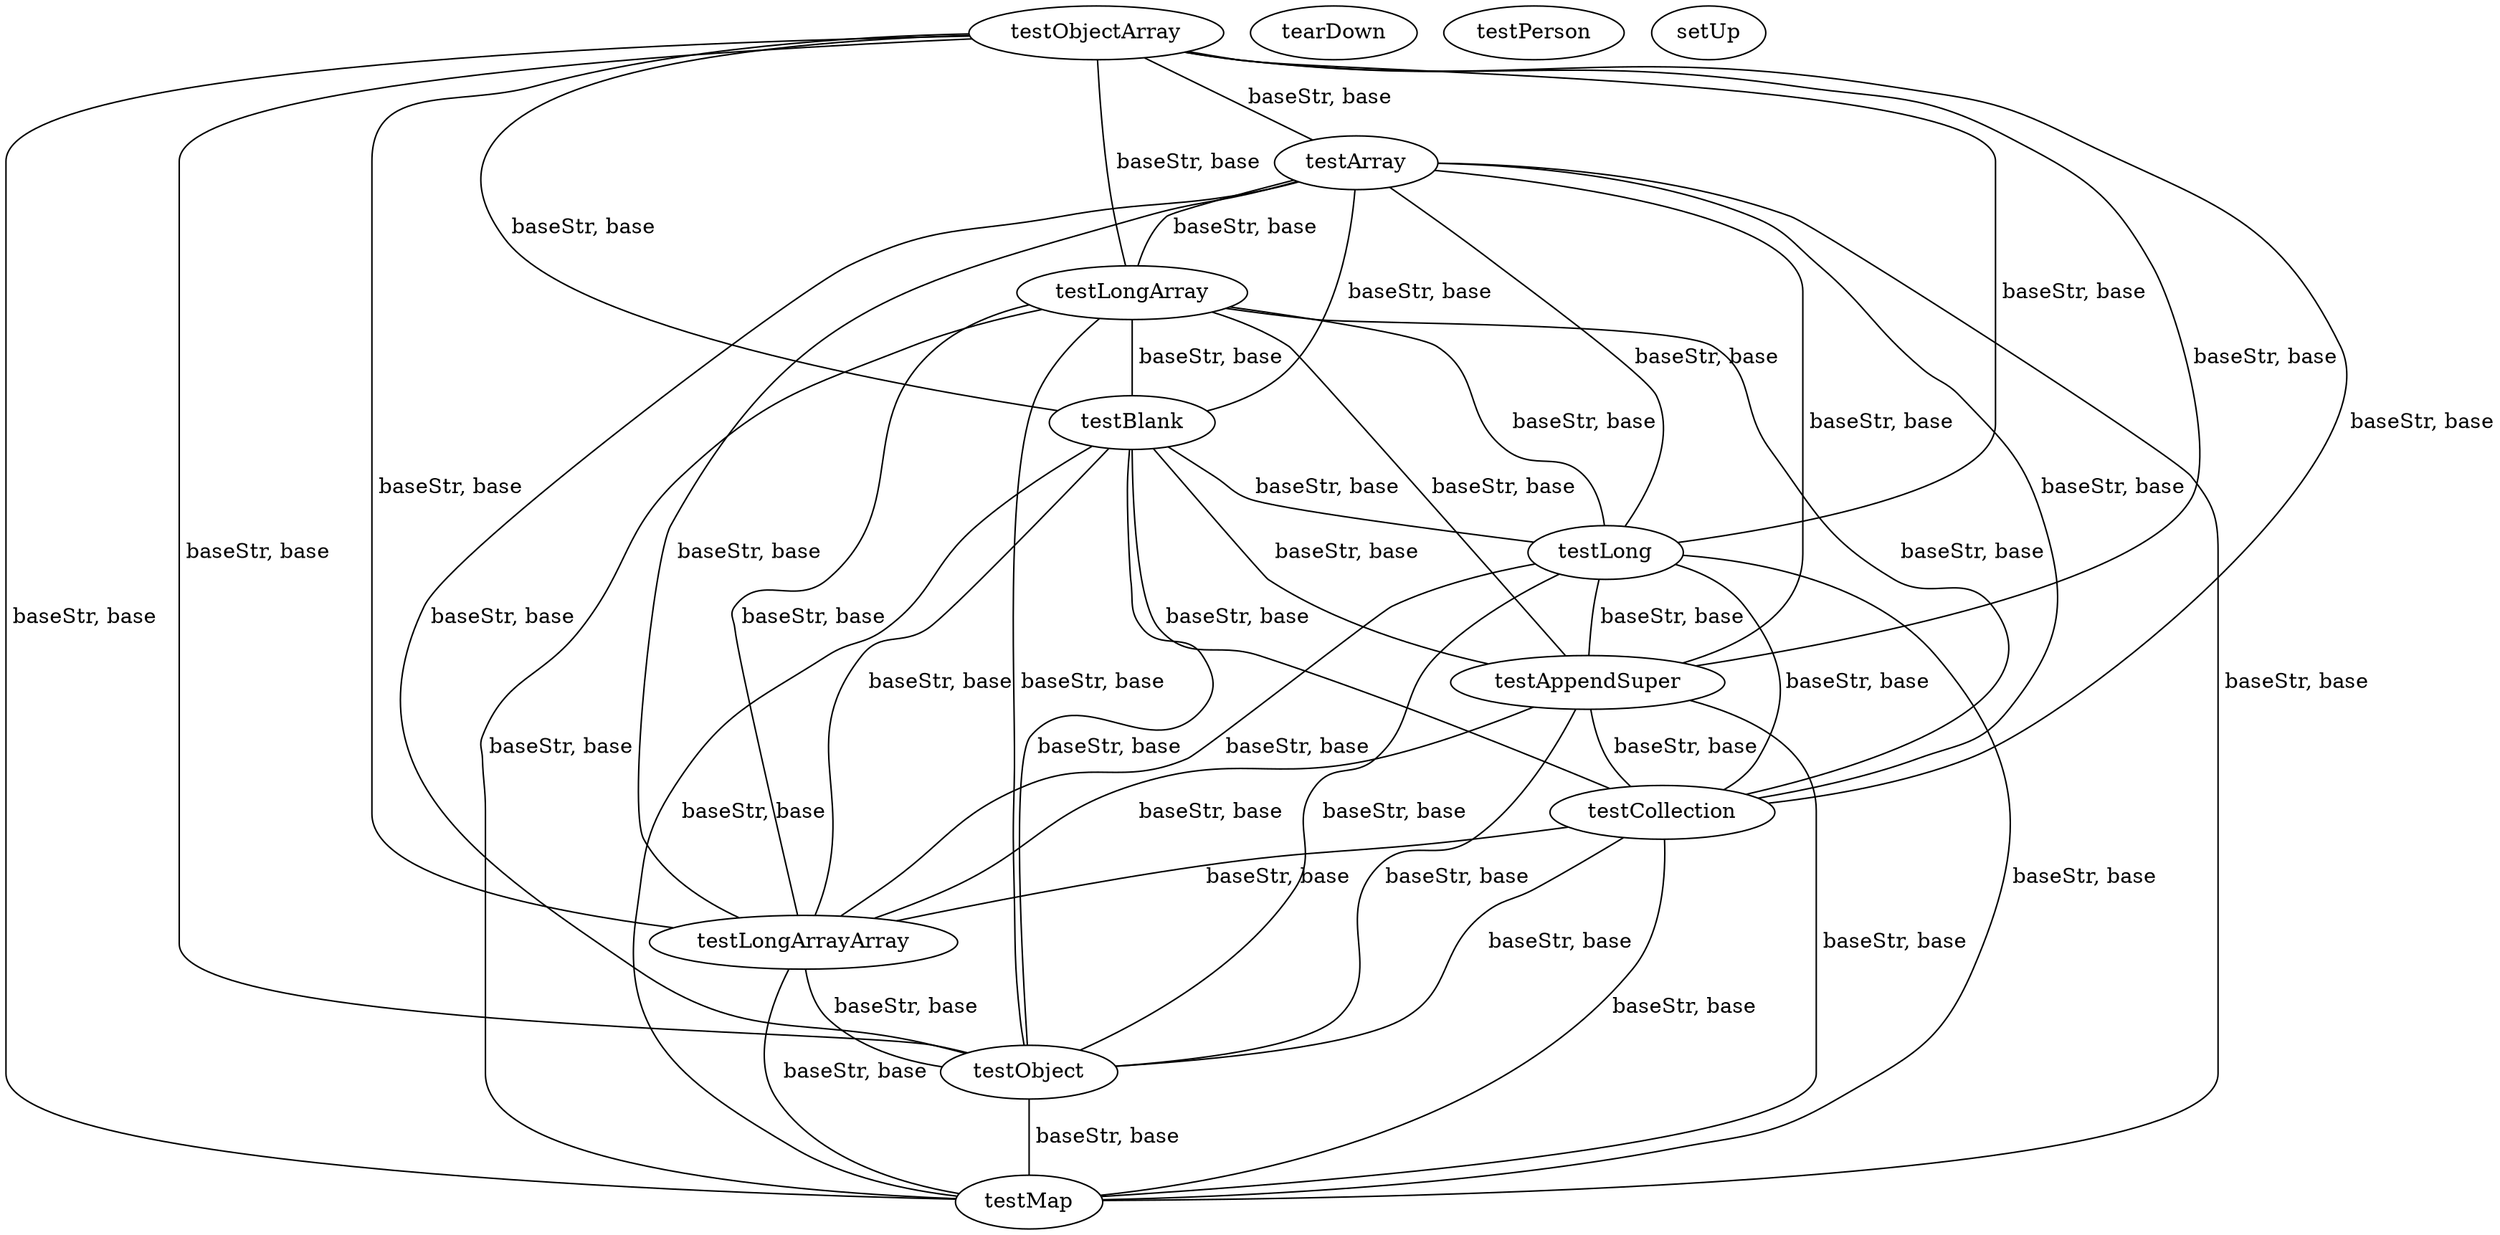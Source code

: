 digraph G {
testObjectArray;
testArray;
testLongArray;
tearDown;
testBlank;
testPerson;
testLong;
testAppendSuper;
testCollection;
testLongArrayArray;
testObject;
setUp;
testMap;
testObjectArray -> testAppendSuper [label=" baseStr, base", dir=none];
testObjectArray -> testArray [label=" baseStr, base", dir=none];
testObjectArray -> testCollection [label=" baseStr, base", dir=none];
testObjectArray -> testLongArrayArray [label=" baseStr, base", dir=none];
testObjectArray -> testObject [label=" baseStr, base", dir=none];
testObjectArray -> testMap [label=" baseStr, base", dir=none];
testObjectArray -> testLongArray [label=" baseStr, base", dir=none];
testObjectArray -> testBlank [label=" baseStr, base", dir=none];
testObjectArray -> testLong [label=" baseStr, base", dir=none];
testAppendSuper -> testCollection [label=" baseStr, base", dir=none];
testAppendSuper -> testLongArrayArray [label=" baseStr, base", dir=none];
testAppendSuper -> testObject [label=" baseStr, base", dir=none];
testAppendSuper -> testMap [label=" baseStr, base", dir=none];
testArray -> testAppendSuper [label=" baseStr, base", dir=none];
testArray -> testCollection [label=" baseStr, base", dir=none];
testArray -> testLongArrayArray [label=" baseStr, base", dir=none];
testArray -> testObject [label=" baseStr, base", dir=none];
testArray -> testMap [label=" baseStr, base", dir=none];
testArray -> testLongArray [label=" baseStr, base", dir=none];
testArray -> testBlank [label=" baseStr, base", dir=none];
testArray -> testLong [label=" baseStr, base", dir=none];
testCollection -> testLongArrayArray [label=" baseStr, base", dir=none];
testCollection -> testObject [label=" baseStr, base", dir=none];
testCollection -> testMap [label=" baseStr, base", dir=none];
testLongArrayArray -> testObject [label=" baseStr, base", dir=none];
testLongArrayArray -> testMap [label=" baseStr, base", dir=none];
testObject -> testMap [label=" baseStr, base", dir=none];
testLongArray -> testAppendSuper [label=" baseStr, base", dir=none];
testLongArray -> testCollection [label=" baseStr, base", dir=none];
testLongArray -> testLongArrayArray [label=" baseStr, base", dir=none];
testLongArray -> testObject [label=" baseStr, base", dir=none];
testLongArray -> testMap [label=" baseStr, base", dir=none];
testLongArray -> testBlank [label=" baseStr, base", dir=none];
testLongArray -> testLong [label=" baseStr, base", dir=none];
testBlank -> testAppendSuper [label=" baseStr, base", dir=none];
testBlank -> testCollection [label=" baseStr, base", dir=none];
testBlank -> testLongArrayArray [label=" baseStr, base", dir=none];
testBlank -> testObject [label=" baseStr, base", dir=none];
testBlank -> testMap [label=" baseStr, base", dir=none];
testBlank -> testLong [label=" baseStr, base", dir=none];
testLong -> testAppendSuper [label=" baseStr, base", dir=none];
testLong -> testCollection [label=" baseStr, base", dir=none];
testLong -> testLongArrayArray [label=" baseStr, base", dir=none];
testLong -> testObject [label=" baseStr, base", dir=none];
testLong -> testMap [label=" baseStr, base", dir=none];
}